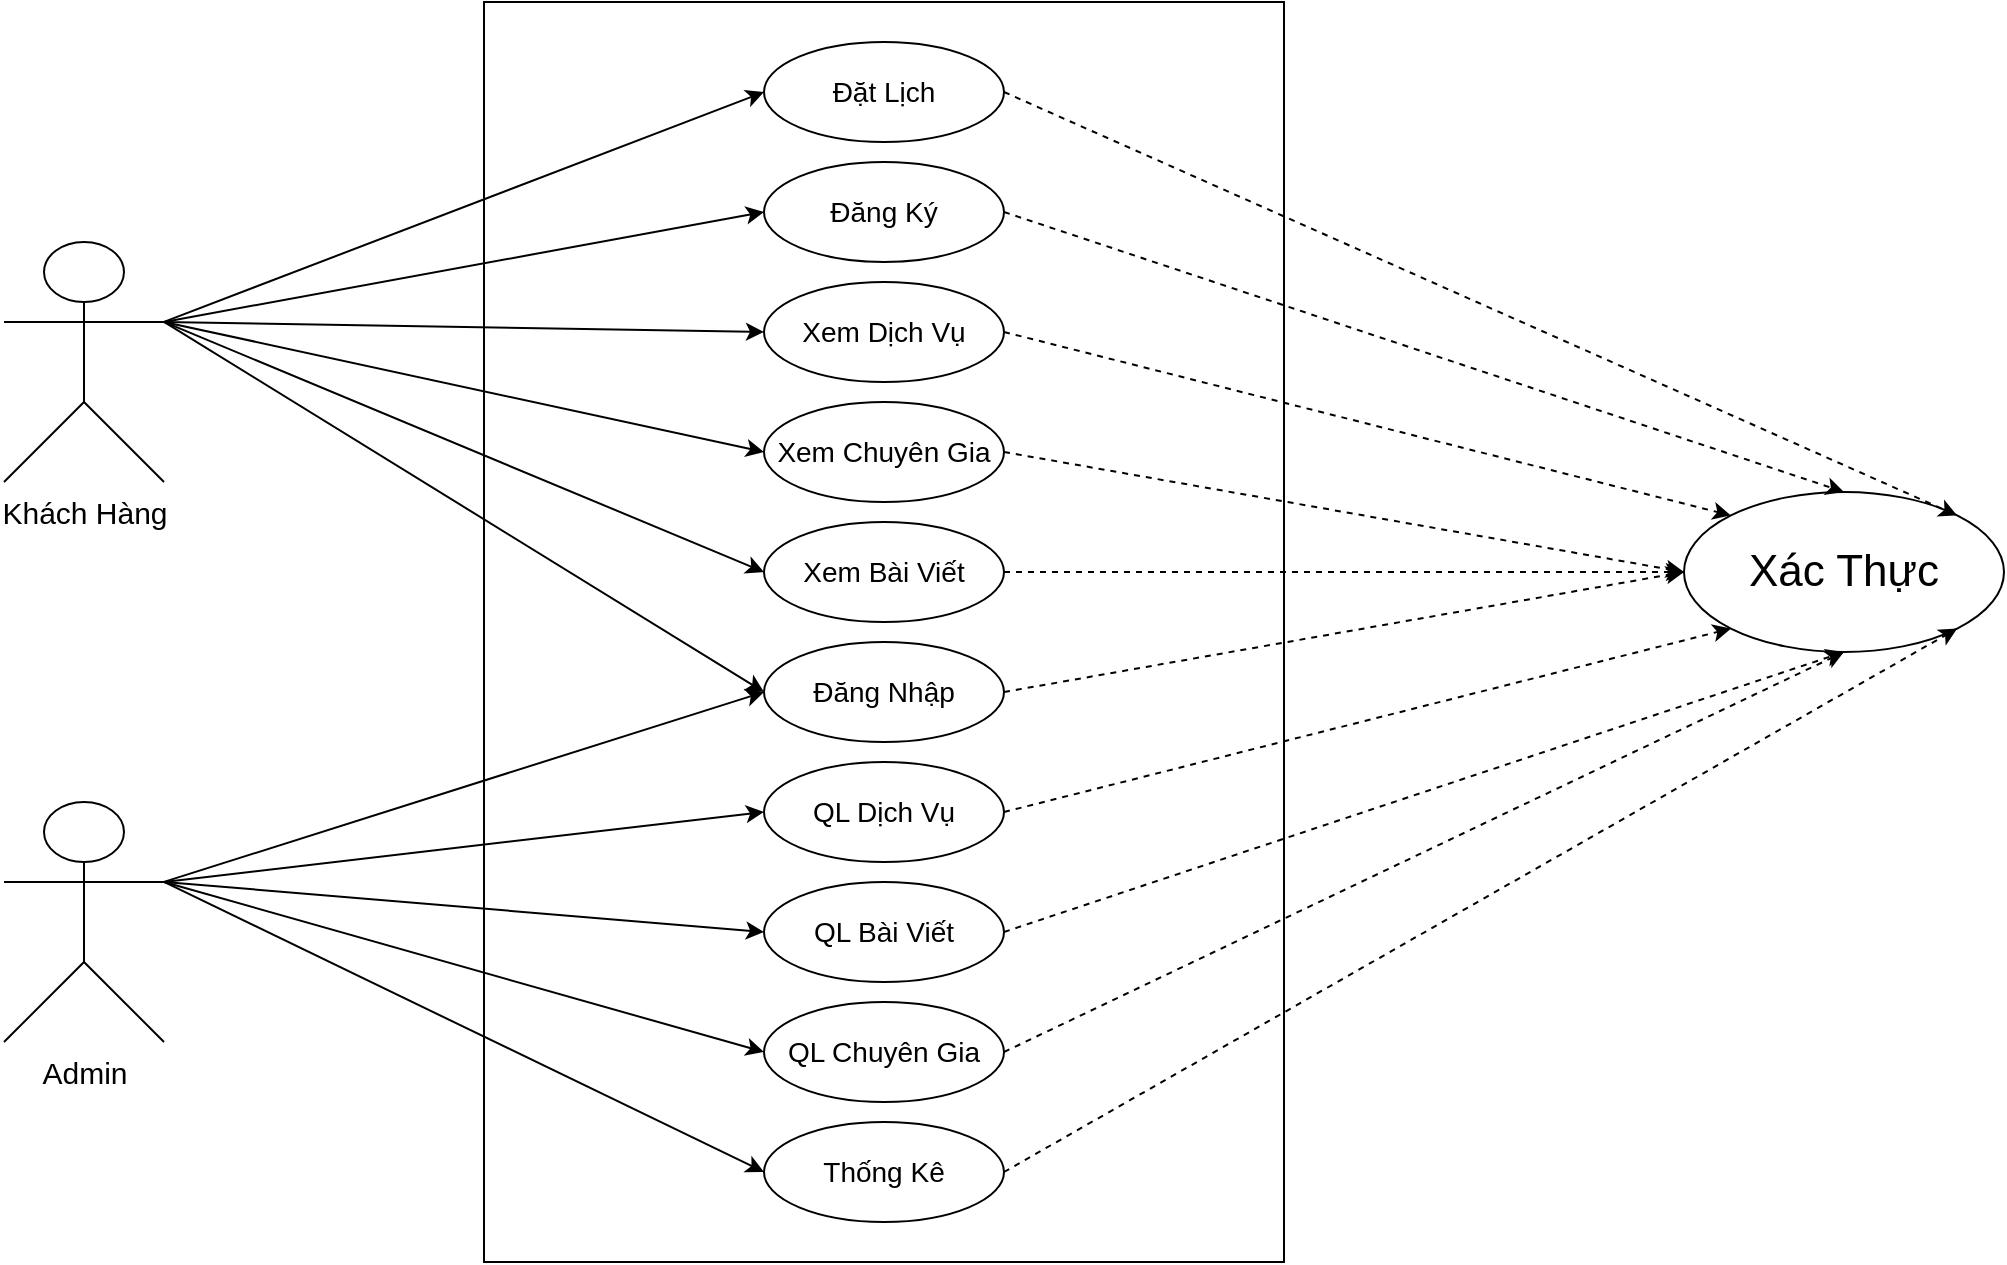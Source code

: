 <mxfile version="13.9.9" type="device"><diagram id="bfVimhMtLI-O9bo5eaFH" name="Page-1"><mxGraphModel dx="1483" dy="856" grid="1" gridSize="10" guides="1" tooltips="1" connect="1" arrows="1" fold="1" page="1" pageScale="1" pageWidth="1654" pageHeight="2336" math="0" shadow="0"><root><mxCell id="0"/><mxCell id="1" parent="0"/><mxCell id="r2kLoZuu9pZxxgKp2yfJ-1" value="" style="rounded=0;whiteSpace=wrap;html=1;" vertex="1" parent="1"><mxGeometry x="320" y="80" width="400" height="630" as="geometry"/></mxCell><mxCell id="r2kLoZuu9pZxxgKp2yfJ-2" value="Đặt Lịch" style="ellipse;whiteSpace=wrap;html=1;fontSize=14;" vertex="1" parent="1"><mxGeometry x="460" y="100" width="120" height="50" as="geometry"/></mxCell><mxCell id="r2kLoZuu9pZxxgKp2yfJ-3" value="Đăng Ký" style="ellipse;whiteSpace=wrap;html=1;fontSize=14;" vertex="1" parent="1"><mxGeometry x="460" y="160" width="120" height="50" as="geometry"/></mxCell><mxCell id="r2kLoZuu9pZxxgKp2yfJ-4" value="Xem Dịch Vụ" style="ellipse;whiteSpace=wrap;html=1;fontSize=14;" vertex="1" parent="1"><mxGeometry x="460" y="220" width="120" height="50" as="geometry"/></mxCell><mxCell id="r2kLoZuu9pZxxgKp2yfJ-5" value="Xem Chuyên Gia" style="ellipse;whiteSpace=wrap;html=1;fontSize=14;" vertex="1" parent="1"><mxGeometry x="460" y="280" width="120" height="50" as="geometry"/></mxCell><mxCell id="r2kLoZuu9pZxxgKp2yfJ-6" value="Xem Bài Viết" style="ellipse;whiteSpace=wrap;html=1;fontSize=14;" vertex="1" parent="1"><mxGeometry x="460" y="340" width="120" height="50" as="geometry"/></mxCell><mxCell id="r2kLoZuu9pZxxgKp2yfJ-7" value="Đăng Nhập" style="ellipse;whiteSpace=wrap;html=1;fontSize=14;" vertex="1" parent="1"><mxGeometry x="460" y="400" width="120" height="50" as="geometry"/></mxCell><mxCell id="r2kLoZuu9pZxxgKp2yfJ-8" value="QL Dịch Vụ" style="ellipse;whiteSpace=wrap;html=1;fontSize=14;" vertex="1" parent="1"><mxGeometry x="460" y="460" width="120" height="50" as="geometry"/></mxCell><mxCell id="r2kLoZuu9pZxxgKp2yfJ-9" value="QL Bài Viết" style="ellipse;whiteSpace=wrap;html=1;fontSize=14;" vertex="1" parent="1"><mxGeometry x="460" y="520" width="120" height="50" as="geometry"/></mxCell><mxCell id="r2kLoZuu9pZxxgKp2yfJ-10" value="QL Chuyên Gia" style="ellipse;whiteSpace=wrap;html=1;fontSize=14;" vertex="1" parent="1"><mxGeometry x="460" y="580" width="120" height="50" as="geometry"/></mxCell><mxCell id="r2kLoZuu9pZxxgKp2yfJ-11" value="Thống Kê" style="ellipse;whiteSpace=wrap;html=1;fontSize=14;" vertex="1" parent="1"><mxGeometry x="460" y="640" width="120" height="50" as="geometry"/></mxCell><mxCell id="r2kLoZuu9pZxxgKp2yfJ-16" value="Admin" style="shape=umlActor;verticalLabelPosition=bottom;verticalAlign=top;html=1;outlineConnect=0;fontSize=15;" vertex="1" parent="1"><mxGeometry x="80" y="480" width="80" height="120" as="geometry"/></mxCell><mxCell id="r2kLoZuu9pZxxgKp2yfJ-17" value="&lt;font style=&quot;font-size: 22px&quot;&gt;Xác Thực&lt;/font&gt;" style="ellipse;whiteSpace=wrap;html=1;" vertex="1" parent="1"><mxGeometry x="920" y="325" width="160" height="80" as="geometry"/></mxCell><mxCell id="r2kLoZuu9pZxxgKp2yfJ-14" value="Khách Hàng" style="shape=umlActor;verticalLabelPosition=bottom;verticalAlign=top;html=1;outlineConnect=0;fontSize=15;" vertex="1" parent="1"><mxGeometry x="80" y="200" width="80" height="120" as="geometry"/></mxCell><mxCell id="r2kLoZuu9pZxxgKp2yfJ-18" value="" style="endArrow=classic;html=1;entryX=0;entryY=0.5;entryDx=0;entryDy=0;exitX=1;exitY=0.333;exitDx=0;exitDy=0;exitPerimeter=0;" edge="1" parent="1" source="r2kLoZuu9pZxxgKp2yfJ-14" target="r2kLoZuu9pZxxgKp2yfJ-2"><mxGeometry width="50" height="50" relative="1" as="geometry"><mxPoint x="40" y="400" as="sourcePoint"/><mxPoint x="90" y="350" as="targetPoint"/></mxGeometry></mxCell><mxCell id="r2kLoZuu9pZxxgKp2yfJ-19" value="" style="endArrow=classic;html=1;entryX=0;entryY=0.5;entryDx=0;entryDy=0;exitX=1;exitY=0.333;exitDx=0;exitDy=0;exitPerimeter=0;" edge="1" parent="1" source="r2kLoZuu9pZxxgKp2yfJ-14" target="r2kLoZuu9pZxxgKp2yfJ-3"><mxGeometry width="50" height="50" relative="1" as="geometry"><mxPoint x="110" y="420" as="sourcePoint"/><mxPoint x="160" y="370" as="targetPoint"/></mxGeometry></mxCell><mxCell id="r2kLoZuu9pZxxgKp2yfJ-20" value="" style="endArrow=classic;html=1;entryX=0;entryY=0.5;entryDx=0;entryDy=0;exitX=1;exitY=0.333;exitDx=0;exitDy=0;exitPerimeter=0;" edge="1" parent="1" source="r2kLoZuu9pZxxgKp2yfJ-14" target="r2kLoZuu9pZxxgKp2yfJ-4"><mxGeometry width="50" height="50" relative="1" as="geometry"><mxPoint x="90" y="440" as="sourcePoint"/><mxPoint x="140" y="390" as="targetPoint"/></mxGeometry></mxCell><mxCell id="r2kLoZuu9pZxxgKp2yfJ-21" value="" style="endArrow=classic;html=1;entryX=0;entryY=0.5;entryDx=0;entryDy=0;exitX=1;exitY=0.333;exitDx=0;exitDy=0;exitPerimeter=0;" edge="1" parent="1" source="r2kLoZuu9pZxxgKp2yfJ-14" target="r2kLoZuu9pZxxgKp2yfJ-5"><mxGeometry width="50" height="50" relative="1" as="geometry"><mxPoint x="100" y="410" as="sourcePoint"/><mxPoint x="150" y="360" as="targetPoint"/></mxGeometry></mxCell><mxCell id="r2kLoZuu9pZxxgKp2yfJ-22" value="" style="endArrow=classic;html=1;entryX=0;entryY=0.5;entryDx=0;entryDy=0;exitX=1;exitY=0.333;exitDx=0;exitDy=0;exitPerimeter=0;" edge="1" parent="1" source="r2kLoZuu9pZxxgKp2yfJ-14" target="r2kLoZuu9pZxxgKp2yfJ-6"><mxGeometry width="50" height="50" relative="1" as="geometry"><mxPoint x="90" y="440" as="sourcePoint"/><mxPoint x="140" y="390" as="targetPoint"/></mxGeometry></mxCell><mxCell id="r2kLoZuu9pZxxgKp2yfJ-23" value="" style="endArrow=classic;html=1;entryX=0;entryY=0.5;entryDx=0;entryDy=0;exitX=1;exitY=0.333;exitDx=0;exitDy=0;exitPerimeter=0;" edge="1" parent="1" source="r2kLoZuu9pZxxgKp2yfJ-14" target="r2kLoZuu9pZxxgKp2yfJ-7"><mxGeometry width="50" height="50" relative="1" as="geometry"><mxPoint x="140" y="430" as="sourcePoint"/><mxPoint x="190" y="380" as="targetPoint"/></mxGeometry></mxCell><mxCell id="r2kLoZuu9pZxxgKp2yfJ-24" value="" style="endArrow=classic;html=1;entryX=0;entryY=0.5;entryDx=0;entryDy=0;exitX=1;exitY=0.333;exitDx=0;exitDy=0;exitPerimeter=0;" edge="1" parent="1" source="r2kLoZuu9pZxxgKp2yfJ-16" target="r2kLoZuu9pZxxgKp2yfJ-7"><mxGeometry width="50" height="50" relative="1" as="geometry"><mxPoint x="180" y="480" as="sourcePoint"/><mxPoint x="230" y="430" as="targetPoint"/></mxGeometry></mxCell><mxCell id="r2kLoZuu9pZxxgKp2yfJ-25" value="" style="endArrow=classic;html=1;entryX=0;entryY=0.5;entryDx=0;entryDy=0;exitX=1;exitY=0.333;exitDx=0;exitDy=0;exitPerimeter=0;" edge="1" parent="1" source="r2kLoZuu9pZxxgKp2yfJ-16" target="r2kLoZuu9pZxxgKp2yfJ-8"><mxGeometry width="50" height="50" relative="1" as="geometry"><mxPoint x="250" y="620" as="sourcePoint"/><mxPoint x="300" y="570" as="targetPoint"/></mxGeometry></mxCell><mxCell id="r2kLoZuu9pZxxgKp2yfJ-26" value="" style="endArrow=classic;html=1;entryX=0;entryY=0.5;entryDx=0;entryDy=0;exitX=1;exitY=0.333;exitDx=0;exitDy=0;exitPerimeter=0;" edge="1" parent="1" source="r2kLoZuu9pZxxgKp2yfJ-16" target="r2kLoZuu9pZxxgKp2yfJ-9"><mxGeometry width="50" height="50" relative="1" as="geometry"><mxPoint x="120" y="720" as="sourcePoint"/><mxPoint x="170" y="670" as="targetPoint"/></mxGeometry></mxCell><mxCell id="r2kLoZuu9pZxxgKp2yfJ-27" value="" style="endArrow=classic;html=1;entryX=0;entryY=0.5;entryDx=0;entryDy=0;exitX=1;exitY=0.333;exitDx=0;exitDy=0;exitPerimeter=0;" edge="1" parent="1" source="r2kLoZuu9pZxxgKp2yfJ-16" target="r2kLoZuu9pZxxgKp2yfJ-10"><mxGeometry width="50" height="50" relative="1" as="geometry"><mxPoint x="200" y="680" as="sourcePoint"/><mxPoint x="250" y="630" as="targetPoint"/></mxGeometry></mxCell><mxCell id="r2kLoZuu9pZxxgKp2yfJ-28" value="" style="endArrow=classic;html=1;entryX=0;entryY=0.5;entryDx=0;entryDy=0;exitX=1;exitY=0.333;exitDx=0;exitDy=0;exitPerimeter=0;" edge="1" parent="1" source="r2kLoZuu9pZxxgKp2yfJ-16" target="r2kLoZuu9pZxxgKp2yfJ-11"><mxGeometry width="50" height="50" relative="1" as="geometry"><mxPoint x="180" y="720" as="sourcePoint"/><mxPoint x="230" y="670" as="targetPoint"/></mxGeometry></mxCell><mxCell id="r2kLoZuu9pZxxgKp2yfJ-30" value="" style="endArrow=classic;html=1;dashed=1;entryX=0;entryY=0;entryDx=0;entryDy=0;exitX=1;exitY=0.5;exitDx=0;exitDy=0;" edge="1" parent="1" source="r2kLoZuu9pZxxgKp2yfJ-4" target="r2kLoZuu9pZxxgKp2yfJ-17"><mxGeometry width="50" height="50" relative="1" as="geometry"><mxPoint x="-190" y="540" as="sourcePoint"/><mxPoint x="-140" y="490" as="targetPoint"/></mxGeometry></mxCell><mxCell id="r2kLoZuu9pZxxgKp2yfJ-31" value="" style="endArrow=classic;html=1;dashed=1;entryX=1;entryY=0;entryDx=0;entryDy=0;exitX=1;exitY=0.5;exitDx=0;exitDy=0;" edge="1" parent="1" source="r2kLoZuu9pZxxgKp2yfJ-2" target="r2kLoZuu9pZxxgKp2yfJ-17"><mxGeometry width="50" height="50" relative="1" as="geometry"><mxPoint x="-20" y="670" as="sourcePoint"/><mxPoint x="30" y="620" as="targetPoint"/></mxGeometry></mxCell><mxCell id="r2kLoZuu9pZxxgKp2yfJ-32" value="" style="endArrow=classic;html=1;dashed=1;entryX=0.5;entryY=0;entryDx=0;entryDy=0;exitX=1;exitY=0.5;exitDx=0;exitDy=0;" edge="1" parent="1" source="r2kLoZuu9pZxxgKp2yfJ-3" target="r2kLoZuu9pZxxgKp2yfJ-17"><mxGeometry width="50" height="50" relative="1" as="geometry"><mxPoint x="-80" y="600" as="sourcePoint"/><mxPoint x="-30" y="550" as="targetPoint"/></mxGeometry></mxCell><mxCell id="r2kLoZuu9pZxxgKp2yfJ-33" value="" style="endArrow=classic;html=1;dashed=1;entryX=0;entryY=0.5;entryDx=0;entryDy=0;exitX=1;exitY=0.5;exitDx=0;exitDy=0;" edge="1" parent="1" source="r2kLoZuu9pZxxgKp2yfJ-5" target="r2kLoZuu9pZxxgKp2yfJ-17"><mxGeometry width="50" height="50" relative="1" as="geometry"><mxPoint x="370" y="520" as="sourcePoint"/><mxPoint x="420" y="470" as="targetPoint"/></mxGeometry></mxCell><mxCell id="r2kLoZuu9pZxxgKp2yfJ-34" value="" style="endArrow=classic;html=1;dashed=1;entryX=0;entryY=0.5;entryDx=0;entryDy=0;exitX=1;exitY=0.5;exitDx=0;exitDy=0;" edge="1" parent="1" source="r2kLoZuu9pZxxgKp2yfJ-6" target="r2kLoZuu9pZxxgKp2yfJ-17"><mxGeometry width="50" height="50" relative="1" as="geometry"><mxPoint x="370" y="520" as="sourcePoint"/><mxPoint x="420" y="470" as="targetPoint"/></mxGeometry></mxCell><mxCell id="r2kLoZuu9pZxxgKp2yfJ-35" value="" style="endArrow=classic;html=1;dashed=1;entryX=0;entryY=0.5;entryDx=0;entryDy=0;exitX=1;exitY=0.5;exitDx=0;exitDy=0;" edge="1" parent="1" source="r2kLoZuu9pZxxgKp2yfJ-7" target="r2kLoZuu9pZxxgKp2yfJ-17"><mxGeometry width="50" height="50" relative="1" as="geometry"><mxPoint x="370" y="520" as="sourcePoint"/><mxPoint x="420" y="470" as="targetPoint"/></mxGeometry></mxCell><mxCell id="r2kLoZuu9pZxxgKp2yfJ-36" value="" style="endArrow=classic;html=1;dashed=1;entryX=0;entryY=1;entryDx=0;entryDy=0;exitX=1;exitY=0.5;exitDx=0;exitDy=0;" edge="1" parent="1" source="r2kLoZuu9pZxxgKp2yfJ-8" target="r2kLoZuu9pZxxgKp2yfJ-17"><mxGeometry width="50" height="50" relative="1" as="geometry"><mxPoint x="370" y="520" as="sourcePoint"/><mxPoint x="420" y="470" as="targetPoint"/></mxGeometry></mxCell><mxCell id="r2kLoZuu9pZxxgKp2yfJ-37" value="" style="endArrow=classic;html=1;dashed=1;entryX=0.5;entryY=1;entryDx=0;entryDy=0;exitX=1;exitY=0.5;exitDx=0;exitDy=0;" edge="1" parent="1" source="r2kLoZuu9pZxxgKp2yfJ-9" target="r2kLoZuu9pZxxgKp2yfJ-17"><mxGeometry width="50" height="50" relative="1" as="geometry"><mxPoint x="130" y="780" as="sourcePoint"/><mxPoint x="180" y="730" as="targetPoint"/></mxGeometry></mxCell><mxCell id="r2kLoZuu9pZxxgKp2yfJ-38" value="" style="endArrow=classic;html=1;dashed=1;entryX=0.5;entryY=1;entryDx=0;entryDy=0;exitX=1;exitY=0.5;exitDx=0;exitDy=0;" edge="1" parent="1" source="r2kLoZuu9pZxxgKp2yfJ-10" target="r2kLoZuu9pZxxgKp2yfJ-17"><mxGeometry width="50" height="50" relative="1" as="geometry"><mxPoint x="860" y="600" as="sourcePoint"/><mxPoint x="910" y="550" as="targetPoint"/></mxGeometry></mxCell><mxCell id="r2kLoZuu9pZxxgKp2yfJ-39" value="" style="endArrow=classic;html=1;dashed=1;entryX=1;entryY=1;entryDx=0;entryDy=0;exitX=1;exitY=0.5;exitDx=0;exitDy=0;" edge="1" parent="1" source="r2kLoZuu9pZxxgKp2yfJ-11" target="r2kLoZuu9pZxxgKp2yfJ-17"><mxGeometry width="50" height="50" relative="1" as="geometry"><mxPoint x="300" y="890" as="sourcePoint"/><mxPoint x="350" y="840" as="targetPoint"/></mxGeometry></mxCell></root></mxGraphModel></diagram></mxfile>